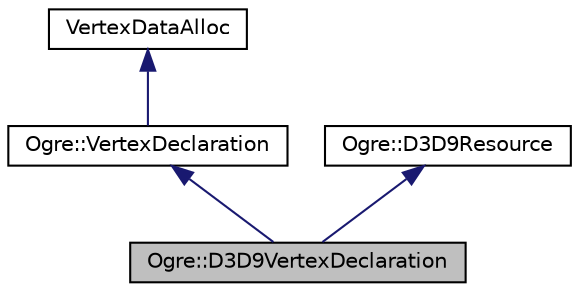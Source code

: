 digraph "Ogre::D3D9VertexDeclaration"
{
  bgcolor="transparent";
  edge [fontname="Helvetica",fontsize="10",labelfontname="Helvetica",labelfontsize="10"];
  node [fontname="Helvetica",fontsize="10",shape=record];
  Node0 [label="Ogre::D3D9VertexDeclaration",height=0.2,width=0.4,color="black", fillcolor="grey75", style="filled", fontcolor="black"];
  Node1 -> Node0 [dir="back",color="midnightblue",fontsize="10",style="solid",fontname="Helvetica"];
  Node1 [label="Ogre::VertexDeclaration",height=0.2,width=0.4,color="black",URL="$class_ogre_1_1_vertex_declaration.html",tooltip="This class declares the format of a set of vertex inputs, which can be issued to the rendering API th..."];
  Node2 -> Node1 [dir="back",color="midnightblue",fontsize="10",style="solid",fontname="Helvetica"];
  Node2 [label="VertexDataAlloc",height=0.2,width=0.4,color="black",URL="$class_ogre_1_1_allocated_object.html"];
  Node3 -> Node0 [dir="back",color="midnightblue",fontsize="10",style="solid",fontname="Helvetica"];
  Node3 [label="Ogre::D3D9Resource",height=0.2,width=0.4,color="black",URL="$class_ogre_1_1_d3_d9_resource.html",tooltip="Represents a Direct3D rendering resource. "];
}
